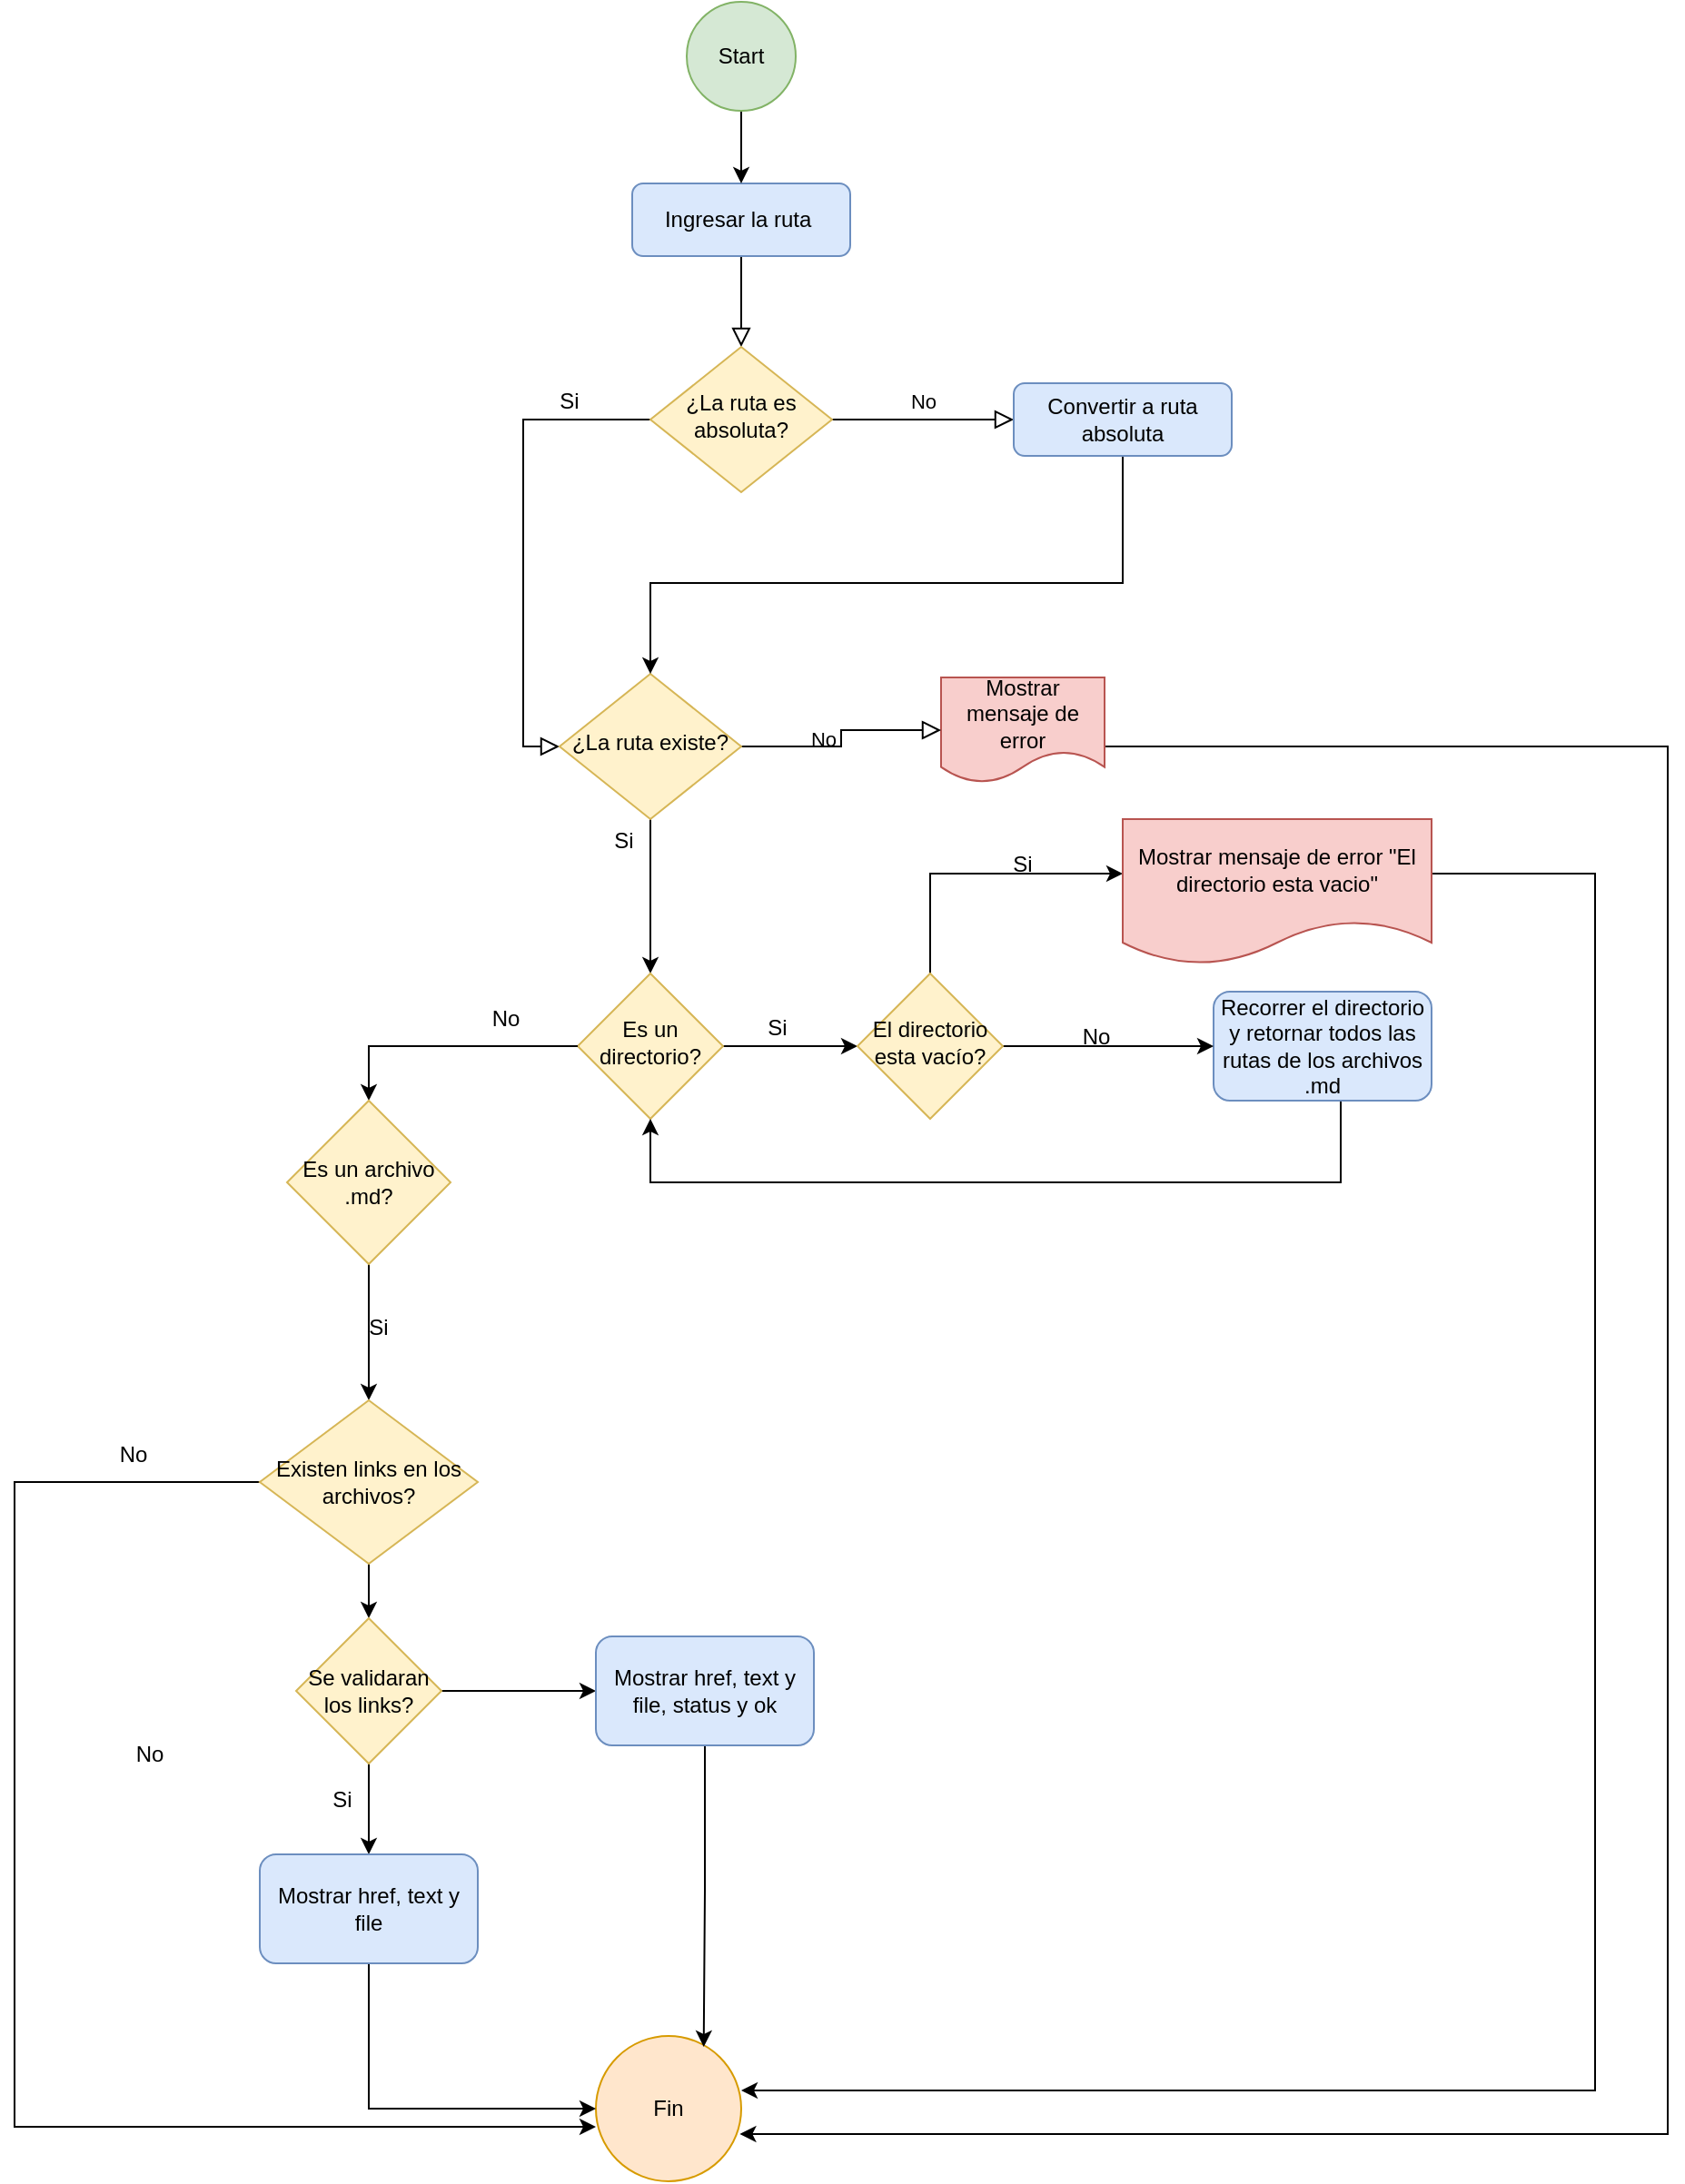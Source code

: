 <mxfile version="18.0.5" type="device"><diagram id="C5RBs43oDa-KdzZeNtuy" name="Page-1"><mxGraphModel dx="1438" dy="979" grid="0" gridSize="10" guides="1" tooltips="1" connect="1" arrows="1" fold="1" page="0" pageScale="1" pageWidth="827" pageHeight="1169" math="0" shadow="0"><root><mxCell id="WIyWlLk6GJQsqaUBKTNV-0"/><mxCell id="WIyWlLk6GJQsqaUBKTNV-1" parent="WIyWlLk6GJQsqaUBKTNV-0"/><mxCell id="WIyWlLk6GJQsqaUBKTNV-2" value="" style="rounded=0;html=1;jettySize=auto;orthogonalLoop=1;fontSize=11;endArrow=block;endFill=0;endSize=8;strokeWidth=1;shadow=0;labelBackgroundColor=none;edgeStyle=orthogonalEdgeStyle;" parent="WIyWlLk6GJQsqaUBKTNV-1" source="WIyWlLk6GJQsqaUBKTNV-3" target="WIyWlLk6GJQsqaUBKTNV-6" edge="1"><mxGeometry relative="1" as="geometry"/></mxCell><mxCell id="WIyWlLk6GJQsqaUBKTNV-3" value="Ingresar la ruta&amp;nbsp;" style="rounded=1;whiteSpace=wrap;html=1;fontSize=12;glass=0;strokeWidth=1;shadow=0;fillColor=#dae8fc;strokeColor=#6c8ebf;" parent="WIyWlLk6GJQsqaUBKTNV-1" vertex="1"><mxGeometry x="210" y="40" width="120" height="40" as="geometry"/></mxCell><mxCell id="WIyWlLk6GJQsqaUBKTNV-4" value="Yes" style="rounded=0;html=1;jettySize=auto;orthogonalLoop=1;fontSize=11;endArrow=block;endFill=0;endSize=8;strokeWidth=1;shadow=0;labelBackgroundColor=none;edgeStyle=orthogonalEdgeStyle;exitX=0;exitY=0.5;exitDx=0;exitDy=0;entryX=0;entryY=0.5;entryDx=0;entryDy=0;" parent="WIyWlLk6GJQsqaUBKTNV-1" source="WIyWlLk6GJQsqaUBKTNV-6" target="WIyWlLk6GJQsqaUBKTNV-10" edge="1"><mxGeometry x="-1" y="-113" relative="1" as="geometry"><mxPoint x="33" y="-80" as="offset"/></mxGeometry></mxCell><mxCell id="WIyWlLk6GJQsqaUBKTNV-5" value="No" style="edgeStyle=orthogonalEdgeStyle;rounded=0;html=1;jettySize=auto;orthogonalLoop=1;fontSize=11;endArrow=block;endFill=0;endSize=8;strokeWidth=1;shadow=0;labelBackgroundColor=none;entryX=0;entryY=0.5;entryDx=0;entryDy=0;" parent="WIyWlLk6GJQsqaUBKTNV-1" source="WIyWlLk6GJQsqaUBKTNV-6" target="WIyWlLk6GJQsqaUBKTNV-12" edge="1"><mxGeometry y="10" relative="1" as="geometry"><mxPoint as="offset"/></mxGeometry></mxCell><mxCell id="WIyWlLk6GJQsqaUBKTNV-6" value="¿La ruta es absoluta?" style="rhombus;whiteSpace=wrap;html=1;shadow=0;fontFamily=Helvetica;fontSize=12;align=center;strokeWidth=1;spacing=6;spacingTop=-4;fillColor=#fff2cc;strokeColor=#d6b656;" parent="WIyWlLk6GJQsqaUBKTNV-1" vertex="1"><mxGeometry x="220" y="130" width="100" height="80" as="geometry"/></mxCell><mxCell id="qHP25uvvVdVE56hshLNu-22" style="edgeStyle=orthogonalEdgeStyle;rounded=0;orthogonalLoop=1;jettySize=auto;html=1;entryX=0.99;entryY=0.675;entryDx=0;entryDy=0;entryPerimeter=0;" parent="WIyWlLk6GJQsqaUBKTNV-1" source="WIyWlLk6GJQsqaUBKTNV-7" target="aKNeF0rXeqsHTFmoDy-L-21" edge="1"><mxGeometry relative="1" as="geometry"><Array as="points"><mxPoint x="780" y="350"/><mxPoint x="780" y="1114"/></Array></mxGeometry></mxCell><mxCell id="WIyWlLk6GJQsqaUBKTNV-7" value="Mostrar mensaje de error" style="shape=document;whiteSpace=wrap;html=1;boundedLbl=1;fillColor=#f8cecc;strokeColor=#b85450;" parent="WIyWlLk6GJQsqaUBKTNV-1" vertex="1"><mxGeometry x="380" y="312" width="90" height="58" as="geometry"/></mxCell><mxCell id="WIyWlLk6GJQsqaUBKTNV-9" value="No" style="edgeStyle=orthogonalEdgeStyle;rounded=0;html=1;jettySize=auto;orthogonalLoop=1;fontSize=11;endArrow=block;endFill=0;endSize=8;strokeWidth=1;shadow=0;labelBackgroundColor=none;entryX=0;entryY=0.5;entryDx=0;entryDy=0;" parent="WIyWlLk6GJQsqaUBKTNV-1" source="WIyWlLk6GJQsqaUBKTNV-10" target="WIyWlLk6GJQsqaUBKTNV-7" edge="1"><mxGeometry y="10" relative="1" as="geometry"><mxPoint as="offset"/><mxPoint x="370" y="240" as="targetPoint"/></mxGeometry></mxCell><mxCell id="aKNeF0rXeqsHTFmoDy-L-15" value="" style="edgeStyle=orthogonalEdgeStyle;rounded=0;orthogonalLoop=1;jettySize=auto;html=1;" parent="WIyWlLk6GJQsqaUBKTNV-1" source="WIyWlLk6GJQsqaUBKTNV-10" target="aKNeF0rXeqsHTFmoDy-L-14" edge="1"><mxGeometry relative="1" as="geometry"/></mxCell><mxCell id="WIyWlLk6GJQsqaUBKTNV-10" value="¿La ruta existe?" style="rhombus;whiteSpace=wrap;html=1;shadow=0;fontFamily=Helvetica;fontSize=12;align=center;strokeWidth=1;spacing=6;spacingTop=-4;fillColor=#fff2cc;strokeColor=#d6b656;" parent="WIyWlLk6GJQsqaUBKTNV-1" vertex="1"><mxGeometry x="170" y="310" width="100" height="80" as="geometry"/></mxCell><mxCell id="qHP25uvvVdVE56hshLNu-21" style="edgeStyle=orthogonalEdgeStyle;rounded=0;orthogonalLoop=1;jettySize=auto;html=1;entryX=0.5;entryY=0;entryDx=0;entryDy=0;" parent="WIyWlLk6GJQsqaUBKTNV-1" source="WIyWlLk6GJQsqaUBKTNV-12" target="WIyWlLk6GJQsqaUBKTNV-10" edge="1"><mxGeometry relative="1" as="geometry"><Array as="points"><mxPoint x="480" y="260"/><mxPoint x="220" y="260"/></Array></mxGeometry></mxCell><mxCell id="WIyWlLk6GJQsqaUBKTNV-12" value="Convertir a ruta absoluta" style="rounded=1;whiteSpace=wrap;html=1;fontSize=12;glass=0;strokeWidth=1;shadow=0;fillColor=#dae8fc;strokeColor=#6c8ebf;" parent="WIyWlLk6GJQsqaUBKTNV-1" vertex="1"><mxGeometry x="420" y="150" width="120" height="40" as="geometry"/></mxCell><mxCell id="qHP25uvvVdVE56hshLNu-18" style="edgeStyle=orthogonalEdgeStyle;rounded=0;orthogonalLoop=1;jettySize=auto;html=1;exitX=0.5;exitY=1;exitDx=0;exitDy=0;" parent="WIyWlLk6GJQsqaUBKTNV-1" source="aKNeF0rXeqsHTFmoDy-L-0" target="WIyWlLk6GJQsqaUBKTNV-3" edge="1"><mxGeometry relative="1" as="geometry"/></mxCell><mxCell id="aKNeF0rXeqsHTFmoDy-L-0" value="Start" style="ellipse;whiteSpace=wrap;html=1;aspect=fixed;fillColor=#d5e8d4;strokeColor=#82b366;" parent="WIyWlLk6GJQsqaUBKTNV-1" vertex="1"><mxGeometry x="240" y="-60" width="60" height="60" as="geometry"/></mxCell><mxCell id="aKNeF0rXeqsHTFmoDy-L-8" value="" style="edgeStyle=orthogonalEdgeStyle;rounded=0;orthogonalLoop=1;jettySize=auto;html=1;" parent="WIyWlLk6GJQsqaUBKTNV-1" edge="1"><mxGeometry relative="1" as="geometry"><mxPoint x="230" y="830" as="sourcePoint"/></mxGeometry></mxCell><mxCell id="aKNeF0rXeqsHTFmoDy-L-11" value="Si" style="text;html=1;strokeColor=none;fillColor=none;align=center;verticalAlign=middle;whiteSpace=wrap;rounded=0;" parent="WIyWlLk6GJQsqaUBKTNV-1" vertex="1"><mxGeometry x="260" y="490" width="60" height="30" as="geometry"/></mxCell><mxCell id="qHP25uvvVdVE56hshLNu-8" value="" style="edgeStyle=orthogonalEdgeStyle;rounded=0;orthogonalLoop=1;jettySize=auto;html=1;" parent="WIyWlLk6GJQsqaUBKTNV-1" source="aKNeF0rXeqsHTFmoDy-L-14" target="qHP25uvvVdVE56hshLNu-7" edge="1"><mxGeometry relative="1" as="geometry"/></mxCell><mxCell id="aKNeF0rXeqsHTFmoDy-L-14" value="Es un directorio?" style="rhombus;whiteSpace=wrap;html=1;shadow=0;strokeWidth=1;spacing=6;spacingTop=-4;fillColor=#fff2cc;strokeColor=#d6b656;" parent="WIyWlLk6GJQsqaUBKTNV-1" vertex="1"><mxGeometry x="180" y="475" width="80" height="80" as="geometry"/></mxCell><mxCell id="aKNeF0rXeqsHTFmoDy-L-21" value="Fin" style="ellipse;whiteSpace=wrap;html=1;aspect=fixed;fillColor=#ffe6cc;strokeColor=#d79b00;" parent="WIyWlLk6GJQsqaUBKTNV-1" vertex="1"><mxGeometry x="190" y="1060" width="80" height="80" as="geometry"/></mxCell><mxCell id="88IHV_08HUKBuHIQA7zR-1" value="" style="edgeStyle=orthogonalEdgeStyle;rounded=0;orthogonalLoop=1;jettySize=auto;html=1;entryX=0.5;entryY=0;entryDx=0;entryDy=0;exitX=0;exitY=0.5;exitDx=0;exitDy=0;startArrow=none;" parent="WIyWlLk6GJQsqaUBKTNV-1" source="aKNeF0rXeqsHTFmoDy-L-14" target="qHP25uvvVdVE56hshLNu-4" edge="1"><mxGeometry relative="1" as="geometry"><mxPoint x="110" y="495" as="sourcePoint"/><mxPoint x="220" y="755" as="targetPoint"/></mxGeometry></mxCell><mxCell id="aKNeF0rXeqsHTFmoDy-L-35" style="edgeStyle=orthogonalEdgeStyle;rounded=0;orthogonalLoop=1;jettySize=auto;html=1;exitX=0.5;exitY=1;exitDx=0;exitDy=0;" parent="WIyWlLk6GJQsqaUBKTNV-1" edge="1"><mxGeometry relative="1" as="geometry"><mxPoint x="220" y="665" as="sourcePoint"/><mxPoint x="220" y="665" as="targetPoint"/></mxGeometry></mxCell><mxCell id="qHP25uvvVdVE56hshLNu-14" style="edgeStyle=orthogonalEdgeStyle;rounded=0;orthogonalLoop=1;jettySize=auto;html=1;entryX=0.5;entryY=1;entryDx=0;entryDy=0;" parent="WIyWlLk6GJQsqaUBKTNV-1" source="qHP25uvvVdVE56hshLNu-2" target="aKNeF0rXeqsHTFmoDy-L-14" edge="1"><mxGeometry relative="1" as="geometry"><mxPoint x="160" y="610" as="targetPoint"/><Array as="points"><mxPoint x="600" y="590"/><mxPoint x="220" y="590"/></Array></mxGeometry></mxCell><mxCell id="qHP25uvvVdVE56hshLNu-2" value="Recorrer el directorio y retornar todos las rutas de los archivos .md" style="rounded=1;whiteSpace=wrap;html=1;fillColor=#dae8fc;strokeColor=#6c8ebf;" parent="WIyWlLk6GJQsqaUBKTNV-1" vertex="1"><mxGeometry x="530" y="485" width="120" height="60" as="geometry"/></mxCell><mxCell id="qHP25uvvVdVE56hshLNu-32" style="edgeStyle=orthogonalEdgeStyle;rounded=0;orthogonalLoop=1;jettySize=auto;html=1;entryX=0.5;entryY=0;entryDx=0;entryDy=0;" parent="WIyWlLk6GJQsqaUBKTNV-1" source="qHP25uvvVdVE56hshLNu-4" target="qHP25uvvVdVE56hshLNu-31" edge="1"><mxGeometry relative="1" as="geometry"/></mxCell><mxCell id="qHP25uvvVdVE56hshLNu-4" value="Es un archivo .md?" style="rhombus;whiteSpace=wrap;html=1;fillColor=#fff2cc;strokeColor=#d6b656;" parent="WIyWlLk6GJQsqaUBKTNV-1" vertex="1"><mxGeometry x="20" y="545" width="90" height="90" as="geometry"/></mxCell><mxCell id="qHP25uvvVdVE56hshLNu-11" value="" style="edgeStyle=orthogonalEdgeStyle;rounded=0;orthogonalLoop=1;jettySize=auto;html=1;" parent="WIyWlLk6GJQsqaUBKTNV-1" source="qHP25uvvVdVE56hshLNu-7" target="qHP25uvvVdVE56hshLNu-10" edge="1"><mxGeometry relative="1" as="geometry"><Array as="points"><mxPoint x="374" y="420"/></Array></mxGeometry></mxCell><mxCell id="qHP25uvvVdVE56hshLNu-12" style="edgeStyle=orthogonalEdgeStyle;rounded=0;orthogonalLoop=1;jettySize=auto;html=1;exitX=1;exitY=0.5;exitDx=0;exitDy=0;" parent="WIyWlLk6GJQsqaUBKTNV-1" source="qHP25uvvVdVE56hshLNu-7" target="qHP25uvvVdVE56hshLNu-2" edge="1"><mxGeometry relative="1" as="geometry"/></mxCell><mxCell id="qHP25uvvVdVE56hshLNu-7" value="El directorio esta vacío?" style="rhombus;whiteSpace=wrap;html=1;shadow=0;strokeWidth=1;spacing=6;spacingTop=-4;fillColor=#fff2cc;strokeColor=#d6b656;" parent="WIyWlLk6GJQsqaUBKTNV-1" vertex="1"><mxGeometry x="334" y="475" width="80" height="80" as="geometry"/></mxCell><mxCell id="qHP25uvvVdVE56hshLNu-9" value="Si" style="text;html=1;strokeColor=none;fillColor=none;align=center;verticalAlign=middle;whiteSpace=wrap;rounded=0;" parent="WIyWlLk6GJQsqaUBKTNV-1" vertex="1"><mxGeometry x="395" y="400" width="60" height="30" as="geometry"/></mxCell><mxCell id="qHP25uvvVdVE56hshLNu-23" style="edgeStyle=orthogonalEdgeStyle;rounded=0;orthogonalLoop=1;jettySize=auto;html=1;entryX=1;entryY=0.375;entryDx=0;entryDy=0;entryPerimeter=0;" parent="WIyWlLk6GJQsqaUBKTNV-1" source="qHP25uvvVdVE56hshLNu-10" target="aKNeF0rXeqsHTFmoDy-L-21" edge="1"><mxGeometry relative="1" as="geometry"><Array as="points"><mxPoint x="740" y="420"/><mxPoint x="740" y="1090"/></Array></mxGeometry></mxCell><mxCell id="qHP25uvvVdVE56hshLNu-10" value="Mostrar mensaje de error &quot;El directorio esta vacio&quot;" style="shape=document;whiteSpace=wrap;html=1;boundedLbl=1;fillColor=#f8cecc;strokeColor=#b85450;" parent="WIyWlLk6GJQsqaUBKTNV-1" vertex="1"><mxGeometry x="480" y="390" width="170" height="80" as="geometry"/></mxCell><mxCell id="qHP25uvvVdVE56hshLNu-13" value="No" style="text;html=1;align=center;verticalAlign=middle;resizable=0;points=[];autosize=1;strokeColor=none;fillColor=none;" parent="WIyWlLk6GJQsqaUBKTNV-1" vertex="1"><mxGeometry x="450" y="500" width="30" height="20" as="geometry"/></mxCell><mxCell id="qHP25uvvVdVE56hshLNu-17" value="No" style="text;html=1;align=center;verticalAlign=middle;resizable=0;points=[];autosize=1;strokeColor=none;fillColor=none;" parent="WIyWlLk6GJQsqaUBKTNV-1" vertex="1"><mxGeometry x="125" y="490" width="30" height="20" as="geometry"/></mxCell><mxCell id="qHP25uvvVdVE56hshLNu-19" value="Si" style="text;html=1;align=center;verticalAlign=middle;resizable=0;points=[];autosize=1;strokeColor=none;fillColor=none;" parent="WIyWlLk6GJQsqaUBKTNV-1" vertex="1"><mxGeometry x="160" y="150" width="30" height="20" as="geometry"/></mxCell><mxCell id="qHP25uvvVdVE56hshLNu-35" style="edgeStyle=orthogonalEdgeStyle;rounded=0;orthogonalLoop=1;jettySize=auto;html=1;entryX=0;entryY=0.625;entryDx=0;entryDy=0;entryPerimeter=0;" parent="WIyWlLk6GJQsqaUBKTNV-1" source="qHP25uvvVdVE56hshLNu-31" target="aKNeF0rXeqsHTFmoDy-L-21" edge="1"><mxGeometry relative="1" as="geometry"><Array as="points"><mxPoint x="-130" y="755"/><mxPoint x="-130" y="1110"/></Array></mxGeometry></mxCell><mxCell id="qHP25uvvVdVE56hshLNu-39" value="" style="edgeStyle=orthogonalEdgeStyle;rounded=0;orthogonalLoop=1;jettySize=auto;html=1;" parent="WIyWlLk6GJQsqaUBKTNV-1" source="qHP25uvvVdVE56hshLNu-31" target="qHP25uvvVdVE56hshLNu-38" edge="1"><mxGeometry relative="1" as="geometry"/></mxCell><mxCell id="qHP25uvvVdVE56hshLNu-31" value="Existen links en los archivos?" style="rhombus;whiteSpace=wrap;html=1;fillColor=#fff2cc;strokeColor=#d6b656;" parent="WIyWlLk6GJQsqaUBKTNV-1" vertex="1"><mxGeometry x="5" y="710" width="120" height="90" as="geometry"/></mxCell><mxCell id="qHP25uvvVdVE56hshLNu-33" value="Si" style="text;html=1;align=center;verticalAlign=middle;resizable=0;points=[];autosize=1;strokeColor=none;fillColor=none;" parent="WIyWlLk6GJQsqaUBKTNV-1" vertex="1"><mxGeometry x="55" y="660" width="30" height="20" as="geometry"/></mxCell><mxCell id="qHP25uvvVdVE56hshLNu-36" value="No" style="text;html=1;align=center;verticalAlign=middle;resizable=0;points=[];autosize=1;strokeColor=none;fillColor=none;" parent="WIyWlLk6GJQsqaUBKTNV-1" vertex="1"><mxGeometry x="-80" y="730" width="30" height="20" as="geometry"/></mxCell><mxCell id="qHP25uvvVdVE56hshLNu-41" style="edgeStyle=orthogonalEdgeStyle;rounded=0;orthogonalLoop=1;jettySize=auto;html=1;exitX=0.5;exitY=1;exitDx=0;exitDy=0;entryX=0.5;entryY=0;entryDx=0;entryDy=0;" parent="WIyWlLk6GJQsqaUBKTNV-1" source="qHP25uvvVdVE56hshLNu-38" target="qHP25uvvVdVE56hshLNu-40" edge="1"><mxGeometry relative="1" as="geometry"/></mxCell><mxCell id="qHP25uvvVdVE56hshLNu-44" style="edgeStyle=orthogonalEdgeStyle;rounded=0;orthogonalLoop=1;jettySize=auto;html=1;entryX=0;entryY=0.5;entryDx=0;entryDy=0;" parent="WIyWlLk6GJQsqaUBKTNV-1" source="qHP25uvvVdVE56hshLNu-38" target="qHP25uvvVdVE56hshLNu-43" edge="1"><mxGeometry relative="1" as="geometry"/></mxCell><mxCell id="qHP25uvvVdVE56hshLNu-38" value="Se validaran los links?" style="rhombus;whiteSpace=wrap;html=1;fillColor=#fff2cc;strokeColor=#d6b656;" parent="WIyWlLk6GJQsqaUBKTNV-1" vertex="1"><mxGeometry x="25" y="830" width="80" height="80" as="geometry"/></mxCell><mxCell id="qHP25uvvVdVE56hshLNu-45" style="edgeStyle=orthogonalEdgeStyle;rounded=0;orthogonalLoop=1;jettySize=auto;html=1;entryX=0;entryY=0.5;entryDx=0;entryDy=0;exitX=0.5;exitY=1;exitDx=0;exitDy=0;" parent="WIyWlLk6GJQsqaUBKTNV-1" source="qHP25uvvVdVE56hshLNu-40" target="aKNeF0rXeqsHTFmoDy-L-21" edge="1"><mxGeometry relative="1" as="geometry"/></mxCell><mxCell id="qHP25uvvVdVE56hshLNu-40" value="Mostrar href, text y file" style="rounded=1;whiteSpace=wrap;html=1;fillColor=#dae8fc;strokeColor=#6c8ebf;" parent="WIyWlLk6GJQsqaUBKTNV-1" vertex="1"><mxGeometry x="5" y="960" width="120" height="60" as="geometry"/></mxCell><mxCell id="qHP25uvvVdVE56hshLNu-42" value="Si" style="text;html=1;align=center;verticalAlign=middle;resizable=0;points=[];autosize=1;strokeColor=none;fillColor=none;" parent="WIyWlLk6GJQsqaUBKTNV-1" vertex="1"><mxGeometry x="35" y="920" width="30" height="20" as="geometry"/></mxCell><mxCell id="qHP25uvvVdVE56hshLNu-46" style="edgeStyle=orthogonalEdgeStyle;rounded=0;orthogonalLoop=1;jettySize=auto;html=1;exitX=0.5;exitY=1;exitDx=0;exitDy=0;entryX=0.742;entryY=0.075;entryDx=0;entryDy=0;entryPerimeter=0;" parent="WIyWlLk6GJQsqaUBKTNV-1" source="qHP25uvvVdVE56hshLNu-43" target="aKNeF0rXeqsHTFmoDy-L-21" edge="1"><mxGeometry relative="1" as="geometry"/></mxCell><mxCell id="qHP25uvvVdVE56hshLNu-43" value="Mostrar href, text y file, status y ok" style="rounded=1;whiteSpace=wrap;html=1;fillColor=#dae8fc;strokeColor=#6c8ebf;" parent="WIyWlLk6GJQsqaUBKTNV-1" vertex="1"><mxGeometry x="190" y="840" width="120" height="60" as="geometry"/></mxCell><mxCell id="2KgIc0Q0rvb3Y8Wth0be-0" value="No" style="text;html=1;align=center;verticalAlign=middle;resizable=0;points=[];autosize=1;strokeColor=none;fillColor=none;" parent="WIyWlLk6GJQsqaUBKTNV-1" vertex="1"><mxGeometry x="-71" y="895" width="30" height="20" as="geometry"/></mxCell><mxCell id="lHsmwPyCjuryHHbdKHOm-0" value="Si" style="text;html=1;align=center;verticalAlign=middle;resizable=0;points=[];autosize=1;strokeColor=none;fillColor=none;" parent="WIyWlLk6GJQsqaUBKTNV-1" vertex="1"><mxGeometry x="190" y="392" width="30" height="20" as="geometry"/></mxCell></root></mxGraphModel></diagram></mxfile>
